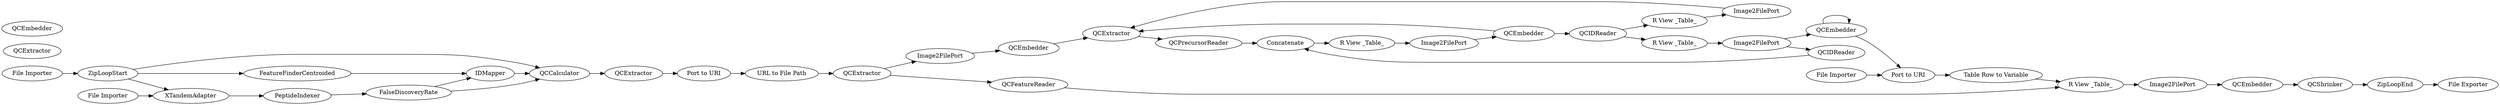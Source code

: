 digraph {
	2 [label=ZipLoopStart]
	4 [label=ZipLoopEnd]
	79 [label=PeptideIndexer]
	80 [label=FalseDiscoveryRate]
	81 [label=XTandemAdapter]
	57 [label=Image2FilePort]
	59 [label="R View _Table_"]
	63 [label="Port to URI"]
	65 [label="URL to File Path"]
	66 [label=QCExtractor]
	67 [label=QCEmbedder]
	23 [label=QCFeatureReader]
	27 [label=Image2FilePort]
	35 [label="Port to URI"]
	56 [label="R View _Table_"]
	59 [label=QCExtractor]
	60 [label=QCEmbedder]
	61 [label="Table Row to Variable"]
	29 [label=Image2FilePort]
	38 [label=Concatenate]
	50 [label=QCIDReader]
	93 [label=QCPrecursorReader]
	97 [label="R View _Table_"]
	101 [label=QCExtractor]
	102 [label=QCExtractor]
	103 [label=QCEmbedder]
	31 [label=QCIDReader]
	33 [label=Image2FilePort]
	102 [label=Image2FilePort]
	104 [label="R View _Table_"]
	105 [label="R View _Table_"]
	109 [label=QCExtractor]
	110 [label=QCEmbedder]
	111 [label=QCEmbedder]
	137 [label=FeatureFinderCentroided]
	138 [label=IDMapper]
	139 [label=QCCalculator]
	140 [label=QCShrinker]
	141 [label="File Importer"]
	142 [label="File Importer"]
	143 [label="File Importer"]
	144 [label="File Exporter"]
	79 -> 80
	81 -> 79
	57 -> 67
	59 -> 57
	63 -> 65
	65 -> 59
	66 -> 63
	23 -> 56
	27 -> 60
	35 -> 61
	56 -> 27
	59 -> 23
	61 -> 56
	29 -> 103
	38 -> 97
	50 -> 38
	93 -> 38
	97 -> 29
	101 -> 93
	102 -> 50
	31 -> 105
	31 -> 104
	33 -> 101
	102 -> 111
	104 -> 33
	105 -> 102
	103 -> 31
	111 -> 111
	2 -> 81
	2 -> 139
	2 -> 137
	4 -> 144
	80 -> 138
	80 -> 139
	67 -> 101
	60 -> 140
	103 -> 101
	111 -> 35
	137 -> 138
	138 -> 139
	139 -> 66
	140 -> 4
	141 -> 2
	142 -> 81
	143 -> 35
	rankdir=LR
}
